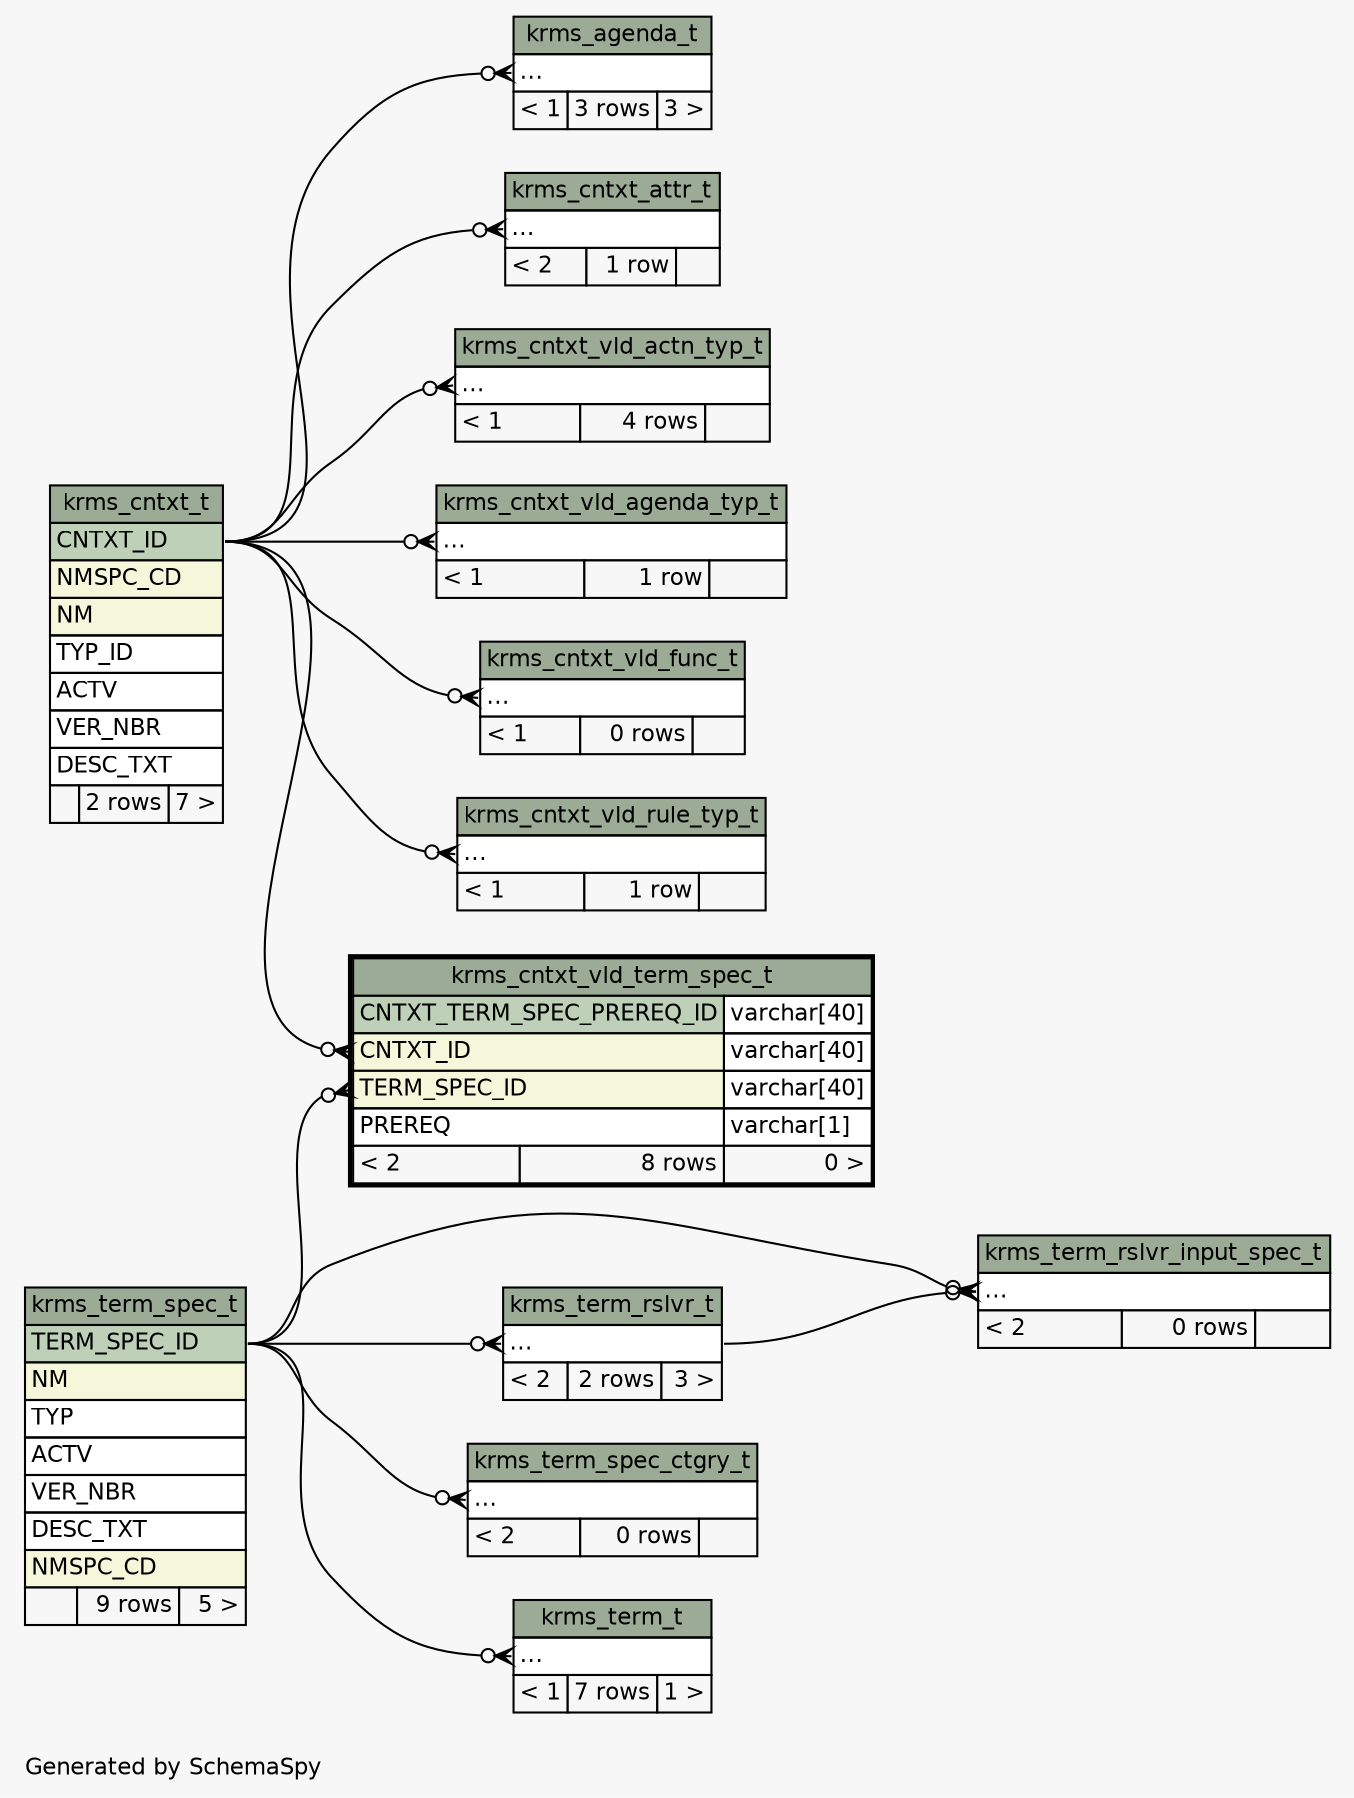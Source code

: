 // dot 2.28.0 on Mac OS X 10.7.2
// SchemaSpy rev 590
digraph "twoDegreesRelationshipsDiagram" {
  graph [
    rankdir="RL"
    bgcolor="#f7f7f7"
    label="\nGenerated by SchemaSpy"
    labeljust="l"
    nodesep="0.18"
    ranksep="0.46"
    fontname="Helvetica"
    fontsize="11"
  ];
  node [
    fontname="Helvetica"
    fontsize="11"
    shape="plaintext"
  ];
  edge [
    arrowsize="0.8"
  ];
  "krms_agenda_t":"elipses":w -> "krms_cntxt_t":"CNTXT_ID":e [arrowhead=none dir=back arrowtail=crowodot];
  "krms_cntxt_attr_t":"elipses":w -> "krms_cntxt_t":"CNTXT_ID":e [arrowhead=none dir=back arrowtail=crowodot];
  "krms_cntxt_vld_actn_typ_t":"elipses":w -> "krms_cntxt_t":"CNTXT_ID":e [arrowhead=none dir=back arrowtail=crowodot];
  "krms_cntxt_vld_agenda_typ_t":"elipses":w -> "krms_cntxt_t":"CNTXT_ID":e [arrowhead=none dir=back arrowtail=crowodot];
  "krms_cntxt_vld_func_t":"elipses":w -> "krms_cntxt_t":"CNTXT_ID":e [arrowhead=none dir=back arrowtail=crowodot];
  "krms_cntxt_vld_rule_typ_t":"elipses":w -> "krms_cntxt_t":"CNTXT_ID":e [arrowhead=none dir=back arrowtail=crowodot];
  "krms_cntxt_vld_term_spec_t":"CNTXT_ID":w -> "krms_cntxt_t":"CNTXT_ID":e [arrowhead=none dir=back arrowtail=crowodot];
  "krms_cntxt_vld_term_spec_t":"TERM_SPEC_ID":w -> "krms_term_spec_t":"TERM_SPEC_ID":e [arrowhead=none dir=back arrowtail=crowodot];
  "krms_term_rslvr_input_spec_t":"elipses":w -> "krms_term_rslvr_t":"elipses":e [arrowhead=none dir=back arrowtail=crowodot];
  "krms_term_rslvr_input_spec_t":"elipses":w -> "krms_term_spec_t":"TERM_SPEC_ID":e [arrowhead=none dir=back arrowtail=crowodot];
  "krms_term_rslvr_t":"elipses":w -> "krms_term_spec_t":"TERM_SPEC_ID":e [arrowhead=none dir=back arrowtail=crowodot];
  "krms_term_spec_ctgry_t":"elipses":w -> "krms_term_spec_t":"TERM_SPEC_ID":e [arrowhead=none dir=back arrowtail=crowodot];
  "krms_term_t":"elipses":w -> "krms_term_spec_t":"TERM_SPEC_ID":e [arrowhead=none dir=back arrowtail=crowodot];
  "krms_agenda_t" [
    label=<
    <TABLE BORDER="0" CELLBORDER="1" CELLSPACING="0" BGCOLOR="#ffffff">
      <TR><TD COLSPAN="3" BGCOLOR="#9bab96" ALIGN="CENTER">krms_agenda_t</TD></TR>
      <TR><TD PORT="elipses" COLSPAN="3" ALIGN="LEFT">...</TD></TR>
      <TR><TD ALIGN="LEFT" BGCOLOR="#f7f7f7">&lt; 1</TD><TD ALIGN="RIGHT" BGCOLOR="#f7f7f7">3 rows</TD><TD ALIGN="RIGHT" BGCOLOR="#f7f7f7">3 &gt;</TD></TR>
    </TABLE>>
    URL="krms_agenda_t.html"
    tooltip="krms_agenda_t"
  ];
  "krms_cntxt_attr_t" [
    label=<
    <TABLE BORDER="0" CELLBORDER="1" CELLSPACING="0" BGCOLOR="#ffffff">
      <TR><TD COLSPAN="3" BGCOLOR="#9bab96" ALIGN="CENTER">krms_cntxt_attr_t</TD></TR>
      <TR><TD PORT="elipses" COLSPAN="3" ALIGN="LEFT">...</TD></TR>
      <TR><TD ALIGN="LEFT" BGCOLOR="#f7f7f7">&lt; 2</TD><TD ALIGN="RIGHT" BGCOLOR="#f7f7f7">1 row</TD><TD ALIGN="RIGHT" BGCOLOR="#f7f7f7">  </TD></TR>
    </TABLE>>
    URL="krms_cntxt_attr_t.html"
    tooltip="krms_cntxt_attr_t"
  ];
  "krms_cntxt_t" [
    label=<
    <TABLE BORDER="0" CELLBORDER="1" CELLSPACING="0" BGCOLOR="#ffffff">
      <TR><TD COLSPAN="3" BGCOLOR="#9bab96" ALIGN="CENTER">krms_cntxt_t</TD></TR>
      <TR><TD PORT="CNTXT_ID" COLSPAN="3" BGCOLOR="#bed1b8" ALIGN="LEFT">CNTXT_ID</TD></TR>
      <TR><TD PORT="NMSPC_CD" COLSPAN="3" BGCOLOR="#f4f7da" ALIGN="LEFT">NMSPC_CD</TD></TR>
      <TR><TD PORT="NM" COLSPAN="3" BGCOLOR="#f4f7da" ALIGN="LEFT">NM</TD></TR>
      <TR><TD PORT="TYP_ID" COLSPAN="3" ALIGN="LEFT">TYP_ID</TD></TR>
      <TR><TD PORT="ACTV" COLSPAN="3" ALIGN="LEFT">ACTV</TD></TR>
      <TR><TD PORT="VER_NBR" COLSPAN="3" ALIGN="LEFT">VER_NBR</TD></TR>
      <TR><TD PORT="DESC_TXT" COLSPAN="3" ALIGN="LEFT">DESC_TXT</TD></TR>
      <TR><TD ALIGN="LEFT" BGCOLOR="#f7f7f7">  </TD><TD ALIGN="RIGHT" BGCOLOR="#f7f7f7">2 rows</TD><TD ALIGN="RIGHT" BGCOLOR="#f7f7f7">7 &gt;</TD></TR>
    </TABLE>>
    URL="krms_cntxt_t.html"
    tooltip="krms_cntxt_t"
  ];
  "krms_cntxt_vld_actn_typ_t" [
    label=<
    <TABLE BORDER="0" CELLBORDER="1" CELLSPACING="0" BGCOLOR="#ffffff">
      <TR><TD COLSPAN="3" BGCOLOR="#9bab96" ALIGN="CENTER">krms_cntxt_vld_actn_typ_t</TD></TR>
      <TR><TD PORT="elipses" COLSPAN="3" ALIGN="LEFT">...</TD></TR>
      <TR><TD ALIGN="LEFT" BGCOLOR="#f7f7f7">&lt; 1</TD><TD ALIGN="RIGHT" BGCOLOR="#f7f7f7">4 rows</TD><TD ALIGN="RIGHT" BGCOLOR="#f7f7f7">  </TD></TR>
    </TABLE>>
    URL="krms_cntxt_vld_actn_typ_t.html"
    tooltip="krms_cntxt_vld_actn_typ_t"
  ];
  "krms_cntxt_vld_agenda_typ_t" [
    label=<
    <TABLE BORDER="0" CELLBORDER="1" CELLSPACING="0" BGCOLOR="#ffffff">
      <TR><TD COLSPAN="3" BGCOLOR="#9bab96" ALIGN="CENTER">krms_cntxt_vld_agenda_typ_t</TD></TR>
      <TR><TD PORT="elipses" COLSPAN="3" ALIGN="LEFT">...</TD></TR>
      <TR><TD ALIGN="LEFT" BGCOLOR="#f7f7f7">&lt; 1</TD><TD ALIGN="RIGHT" BGCOLOR="#f7f7f7">1 row</TD><TD ALIGN="RIGHT" BGCOLOR="#f7f7f7">  </TD></TR>
    </TABLE>>
    URL="krms_cntxt_vld_agenda_typ_t.html"
    tooltip="krms_cntxt_vld_agenda_typ_t"
  ];
  "krms_cntxt_vld_func_t" [
    label=<
    <TABLE BORDER="0" CELLBORDER="1" CELLSPACING="0" BGCOLOR="#ffffff">
      <TR><TD COLSPAN="3" BGCOLOR="#9bab96" ALIGN="CENTER">krms_cntxt_vld_func_t</TD></TR>
      <TR><TD PORT="elipses" COLSPAN="3" ALIGN="LEFT">...</TD></TR>
      <TR><TD ALIGN="LEFT" BGCOLOR="#f7f7f7">&lt; 1</TD><TD ALIGN="RIGHT" BGCOLOR="#f7f7f7">0 rows</TD><TD ALIGN="RIGHT" BGCOLOR="#f7f7f7">  </TD></TR>
    </TABLE>>
    URL="krms_cntxt_vld_func_t.html"
    tooltip="krms_cntxt_vld_func_t"
  ];
  "krms_cntxt_vld_rule_typ_t" [
    label=<
    <TABLE BORDER="0" CELLBORDER="1" CELLSPACING="0" BGCOLOR="#ffffff">
      <TR><TD COLSPAN="3" BGCOLOR="#9bab96" ALIGN="CENTER">krms_cntxt_vld_rule_typ_t</TD></TR>
      <TR><TD PORT="elipses" COLSPAN="3" ALIGN="LEFT">...</TD></TR>
      <TR><TD ALIGN="LEFT" BGCOLOR="#f7f7f7">&lt; 1</TD><TD ALIGN="RIGHT" BGCOLOR="#f7f7f7">1 row</TD><TD ALIGN="RIGHT" BGCOLOR="#f7f7f7">  </TD></TR>
    </TABLE>>
    URL="krms_cntxt_vld_rule_typ_t.html"
    tooltip="krms_cntxt_vld_rule_typ_t"
  ];
  "krms_cntxt_vld_term_spec_t" [
    label=<
    <TABLE BORDER="2" CELLBORDER="1" CELLSPACING="0" BGCOLOR="#ffffff">
      <TR><TD COLSPAN="3" BGCOLOR="#9bab96" ALIGN="CENTER">krms_cntxt_vld_term_spec_t</TD></TR>
      <TR><TD PORT="CNTXT_TERM_SPEC_PREREQ_ID" COLSPAN="2" BGCOLOR="#bed1b8" ALIGN="LEFT">CNTXT_TERM_SPEC_PREREQ_ID</TD><TD PORT="CNTXT_TERM_SPEC_PREREQ_ID.type" ALIGN="LEFT">varchar[40]</TD></TR>
      <TR><TD PORT="CNTXT_ID" COLSPAN="2" BGCOLOR="#f4f7da" ALIGN="LEFT">CNTXT_ID</TD><TD PORT="CNTXT_ID.type" ALIGN="LEFT">varchar[40]</TD></TR>
      <TR><TD PORT="TERM_SPEC_ID" COLSPAN="2" BGCOLOR="#f4f7da" ALIGN="LEFT">TERM_SPEC_ID</TD><TD PORT="TERM_SPEC_ID.type" ALIGN="LEFT">varchar[40]</TD></TR>
      <TR><TD PORT="PREREQ" COLSPAN="2" ALIGN="LEFT">PREREQ</TD><TD PORT="PREREQ.type" ALIGN="LEFT">varchar[1]</TD></TR>
      <TR><TD ALIGN="LEFT" BGCOLOR="#f7f7f7">&lt; 2</TD><TD ALIGN="RIGHT" BGCOLOR="#f7f7f7">8 rows</TD><TD ALIGN="RIGHT" BGCOLOR="#f7f7f7">0 &gt;</TD></TR>
    </TABLE>>
    URL="krms_cntxt_vld_term_spec_t.html"
    tooltip="krms_cntxt_vld_term_spec_t"
  ];
  "krms_term_rslvr_input_spec_t" [
    label=<
    <TABLE BORDER="0" CELLBORDER="1" CELLSPACING="0" BGCOLOR="#ffffff">
      <TR><TD COLSPAN="3" BGCOLOR="#9bab96" ALIGN="CENTER">krms_term_rslvr_input_spec_t</TD></TR>
      <TR><TD PORT="elipses" COLSPAN="3" ALIGN="LEFT">...</TD></TR>
      <TR><TD ALIGN="LEFT" BGCOLOR="#f7f7f7">&lt; 2</TD><TD ALIGN="RIGHT" BGCOLOR="#f7f7f7">0 rows</TD><TD ALIGN="RIGHT" BGCOLOR="#f7f7f7">  </TD></TR>
    </TABLE>>
    URL="krms_term_rslvr_input_spec_t.html"
    tooltip="krms_term_rslvr_input_spec_t"
  ];
  "krms_term_rslvr_t" [
    label=<
    <TABLE BORDER="0" CELLBORDER="1" CELLSPACING="0" BGCOLOR="#ffffff">
      <TR><TD COLSPAN="3" BGCOLOR="#9bab96" ALIGN="CENTER">krms_term_rslvr_t</TD></TR>
      <TR><TD PORT="elipses" COLSPAN="3" ALIGN="LEFT">...</TD></TR>
      <TR><TD ALIGN="LEFT" BGCOLOR="#f7f7f7">&lt; 2</TD><TD ALIGN="RIGHT" BGCOLOR="#f7f7f7">2 rows</TD><TD ALIGN="RIGHT" BGCOLOR="#f7f7f7">3 &gt;</TD></TR>
    </TABLE>>
    URL="krms_term_rslvr_t.html"
    tooltip="krms_term_rslvr_t"
  ];
  "krms_term_spec_ctgry_t" [
    label=<
    <TABLE BORDER="0" CELLBORDER="1" CELLSPACING="0" BGCOLOR="#ffffff">
      <TR><TD COLSPAN="3" BGCOLOR="#9bab96" ALIGN="CENTER">krms_term_spec_ctgry_t</TD></TR>
      <TR><TD PORT="elipses" COLSPAN="3" ALIGN="LEFT">...</TD></TR>
      <TR><TD ALIGN="LEFT" BGCOLOR="#f7f7f7">&lt; 2</TD><TD ALIGN="RIGHT" BGCOLOR="#f7f7f7">0 rows</TD><TD ALIGN="RIGHT" BGCOLOR="#f7f7f7">  </TD></TR>
    </TABLE>>
    URL="krms_term_spec_ctgry_t.html"
    tooltip="krms_term_spec_ctgry_t"
  ];
  "krms_term_spec_t" [
    label=<
    <TABLE BORDER="0" CELLBORDER="1" CELLSPACING="0" BGCOLOR="#ffffff">
      <TR><TD COLSPAN="3" BGCOLOR="#9bab96" ALIGN="CENTER">krms_term_spec_t</TD></TR>
      <TR><TD PORT="TERM_SPEC_ID" COLSPAN="3" BGCOLOR="#bed1b8" ALIGN="LEFT">TERM_SPEC_ID</TD></TR>
      <TR><TD PORT="NM" COLSPAN="3" BGCOLOR="#f4f7da" ALIGN="LEFT">NM</TD></TR>
      <TR><TD PORT="TYP" COLSPAN="3" ALIGN="LEFT">TYP</TD></TR>
      <TR><TD PORT="ACTV" COLSPAN="3" ALIGN="LEFT">ACTV</TD></TR>
      <TR><TD PORT="VER_NBR" COLSPAN="3" ALIGN="LEFT">VER_NBR</TD></TR>
      <TR><TD PORT="DESC_TXT" COLSPAN="3" ALIGN="LEFT">DESC_TXT</TD></TR>
      <TR><TD PORT="NMSPC_CD" COLSPAN="3" BGCOLOR="#f4f7da" ALIGN="LEFT">NMSPC_CD</TD></TR>
      <TR><TD ALIGN="LEFT" BGCOLOR="#f7f7f7">  </TD><TD ALIGN="RIGHT" BGCOLOR="#f7f7f7">9 rows</TD><TD ALIGN="RIGHT" BGCOLOR="#f7f7f7">5 &gt;</TD></TR>
    </TABLE>>
    URL="krms_term_spec_t.html"
    tooltip="krms_term_spec_t"
  ];
  "krms_term_t" [
    label=<
    <TABLE BORDER="0" CELLBORDER="1" CELLSPACING="0" BGCOLOR="#ffffff">
      <TR><TD COLSPAN="3" BGCOLOR="#9bab96" ALIGN="CENTER">krms_term_t</TD></TR>
      <TR><TD PORT="elipses" COLSPAN="3" ALIGN="LEFT">...</TD></TR>
      <TR><TD ALIGN="LEFT" BGCOLOR="#f7f7f7">&lt; 1</TD><TD ALIGN="RIGHT" BGCOLOR="#f7f7f7">7 rows</TD><TD ALIGN="RIGHT" BGCOLOR="#f7f7f7">1 &gt;</TD></TR>
    </TABLE>>
    URL="krms_term_t.html"
    tooltip="krms_term_t"
  ];
}
